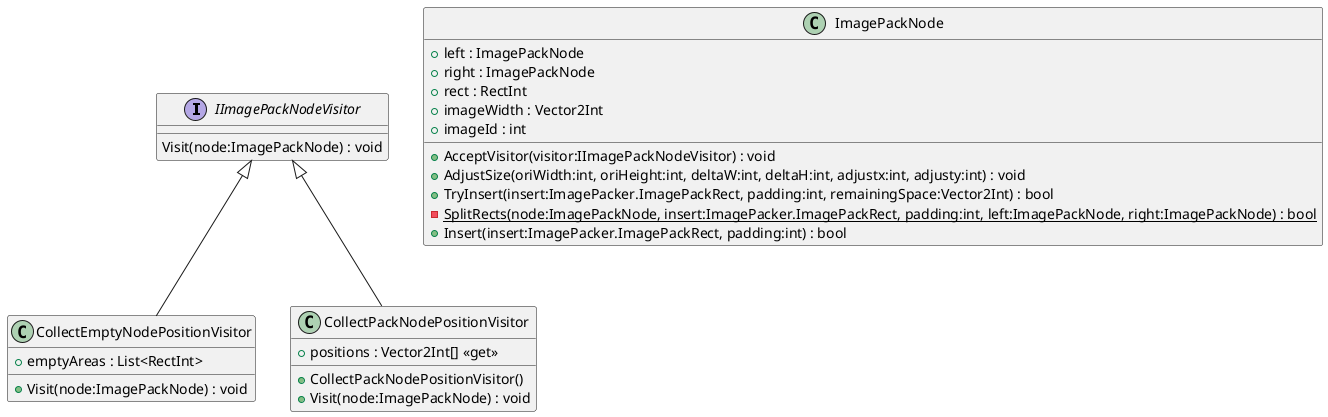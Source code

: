 @startuml
interface IImagePackNodeVisitor {
    Visit(node:ImagePackNode) : void
}
class CollectEmptyNodePositionVisitor {
    + emptyAreas : List<RectInt>
    + Visit(node:ImagePackNode) : void
}
class CollectPackNodePositionVisitor {
    + CollectPackNodePositionVisitor()
    + Visit(node:ImagePackNode) : void
    + positions : Vector2Int[] <<get>>
}
class ImagePackNode {
    + left : ImagePackNode
    + right : ImagePackNode
    + rect : RectInt
    + imageWidth : Vector2Int
    + imageId : int
    + AcceptVisitor(visitor:IImagePackNodeVisitor) : void
    + AdjustSize(oriWidth:int, oriHeight:int, deltaW:int, deltaH:int, adjustx:int, adjusty:int) : void
    + TryInsert(insert:ImagePacker.ImagePackRect, padding:int, remainingSpace:Vector2Int) : bool
    {static} - SplitRects(node:ImagePackNode, insert:ImagePacker.ImagePackRect, padding:int, left:ImagePackNode, right:ImagePackNode) : bool
    + Insert(insert:ImagePacker.ImagePackRect, padding:int) : bool
}
IImagePackNodeVisitor <|-- CollectEmptyNodePositionVisitor
IImagePackNodeVisitor <|-- CollectPackNodePositionVisitor
@enduml
